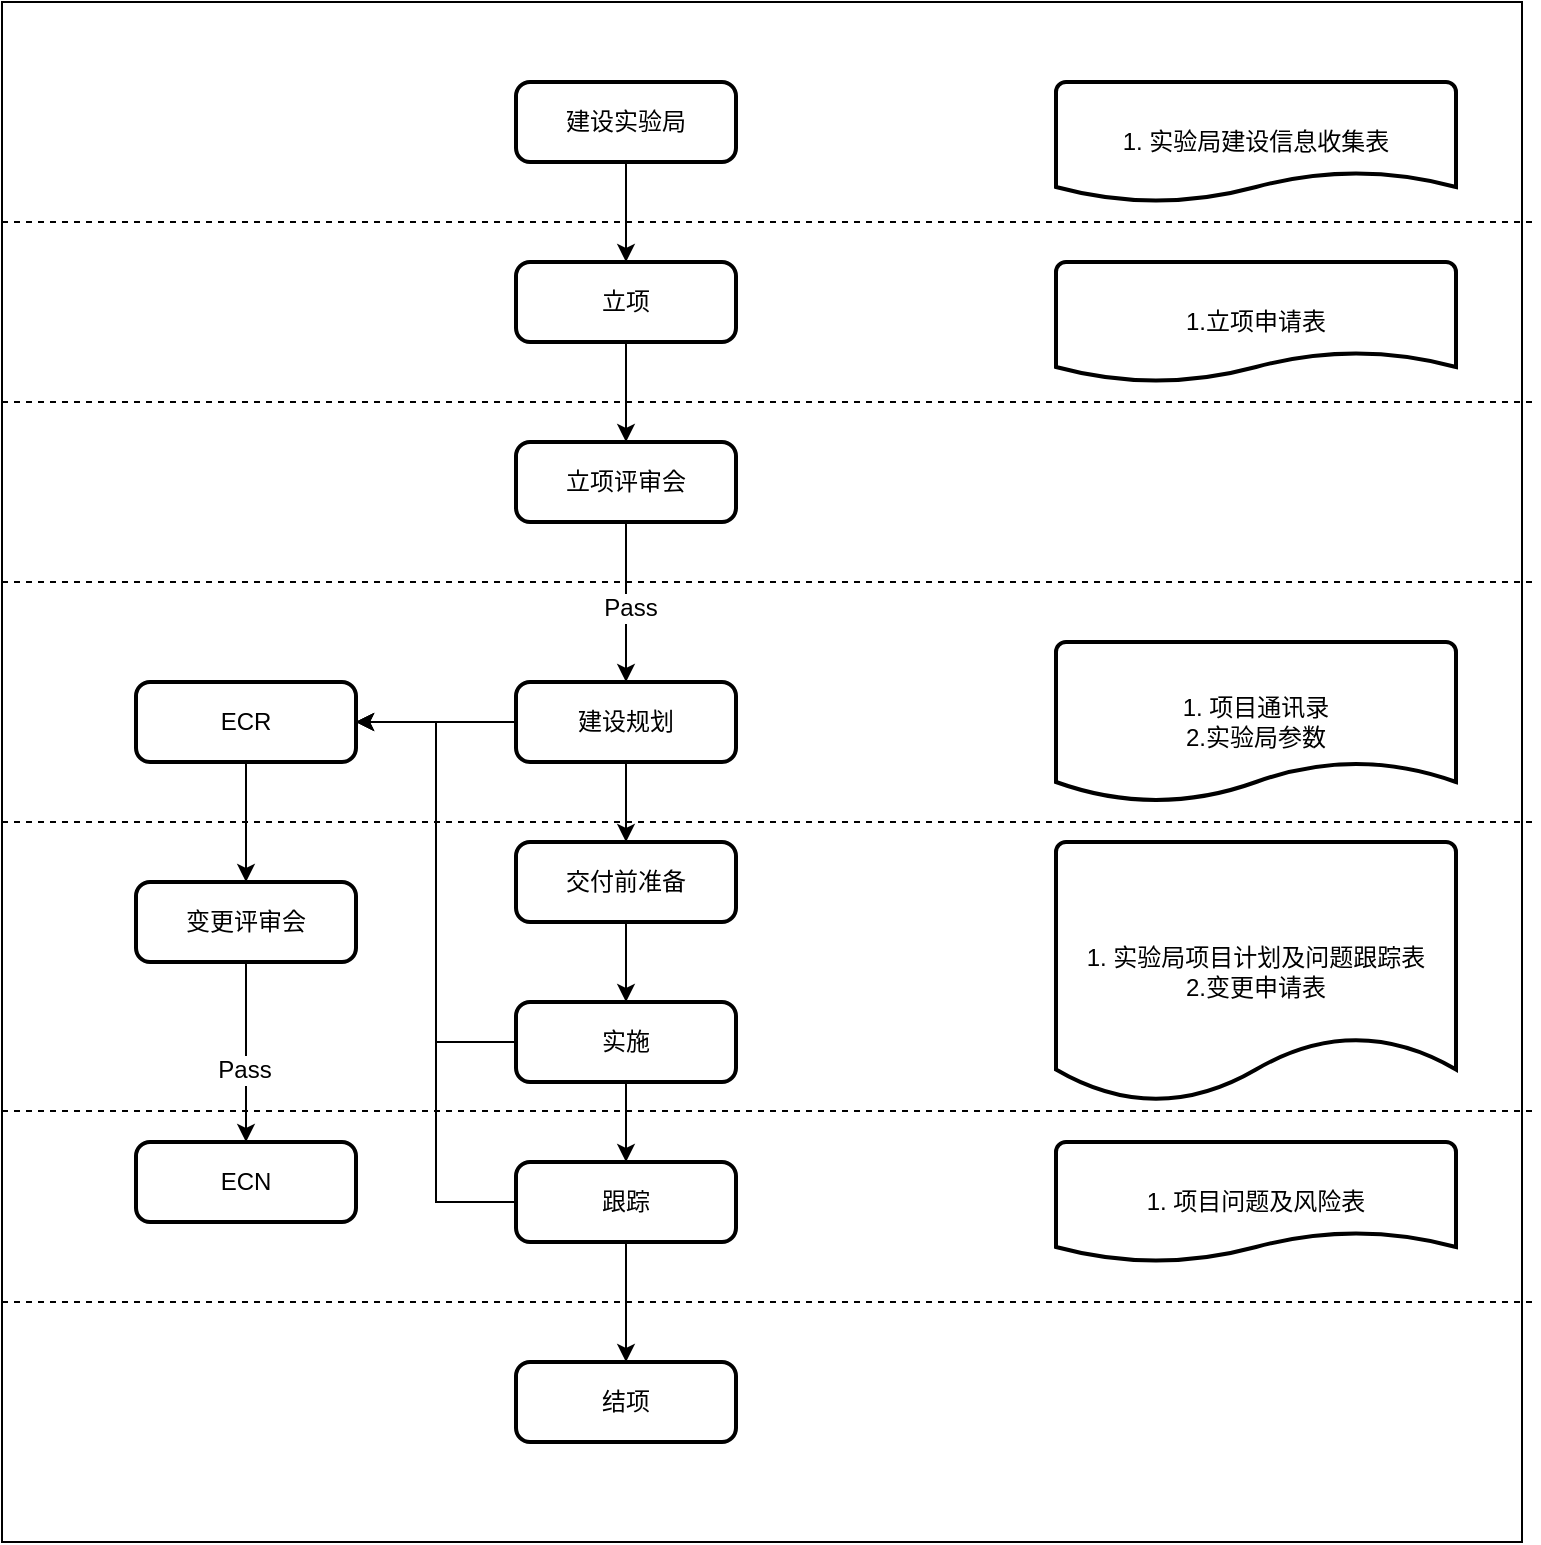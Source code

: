 <mxfile version="12.1.8" type="github" pages="1">
  <diagram id="G7ptrgysDkBFTlQIhu0v" name="Page-1">
    <mxGraphModel dx="1107" dy="477" grid="1" gridSize="10" guides="1" tooltips="1" connect="1" arrows="1" fold="1" page="1" pageScale="1" pageWidth="827" pageHeight="1169" math="0" shadow="0">
      <root>
        <mxCell id="0"/>
        <mxCell id="1" parent="0"/>
        <mxCell id="4_KpAReZ8NmwnhRcS0Nw-40" value="" style="rounded=0;whiteSpace=wrap;html=1;" vertex="1" parent="1">
          <mxGeometry x="33" y="50" width="760" height="770" as="geometry"/>
        </mxCell>
        <mxCell id="4_KpAReZ8NmwnhRcS0Nw-11" style="edgeStyle=orthogonalEdgeStyle;rounded=0;orthogonalLoop=1;jettySize=auto;html=1;exitX=0.5;exitY=1;exitDx=0;exitDy=0;entryX=0.5;entryY=0;entryDx=0;entryDy=0;" edge="1" parent="1" source="4_KpAReZ8NmwnhRcS0Nw-3" target="4_KpAReZ8NmwnhRcS0Nw-9">
          <mxGeometry relative="1" as="geometry"/>
        </mxCell>
        <mxCell id="4_KpAReZ8NmwnhRcS0Nw-3" value="建设实验局" style="rounded=1;whiteSpace=wrap;html=1;absoluteArcSize=1;arcSize=14;strokeWidth=2;" vertex="1" parent="1">
          <mxGeometry x="290" y="90" width="110" height="40" as="geometry"/>
        </mxCell>
        <mxCell id="4_KpAReZ8NmwnhRcS0Nw-16" style="edgeStyle=orthogonalEdgeStyle;rounded=0;orthogonalLoop=1;jettySize=auto;html=1;exitX=0.5;exitY=1;exitDx=0;exitDy=0;" edge="1" parent="1" source="4_KpAReZ8NmwnhRcS0Nw-4" target="4_KpAReZ8NmwnhRcS0Nw-8">
          <mxGeometry relative="1" as="geometry"/>
        </mxCell>
        <mxCell id="4_KpAReZ8NmwnhRcS0Nw-39" style="edgeStyle=orthogonalEdgeStyle;rounded=0;orthogonalLoop=1;jettySize=auto;html=1;exitX=0;exitY=0.5;exitDx=0;exitDy=0;entryX=1;entryY=0.5;entryDx=0;entryDy=0;" edge="1" parent="1" source="4_KpAReZ8NmwnhRcS0Nw-4" target="4_KpAReZ8NmwnhRcS0Nw-18">
          <mxGeometry relative="1" as="geometry"/>
        </mxCell>
        <mxCell id="4_KpAReZ8NmwnhRcS0Nw-4" value="实施" style="rounded=1;whiteSpace=wrap;html=1;absoluteArcSize=1;arcSize=14;strokeWidth=2;" vertex="1" parent="1">
          <mxGeometry x="290" y="550" width="110" height="40" as="geometry"/>
        </mxCell>
        <mxCell id="4_KpAReZ8NmwnhRcS0Nw-14" style="edgeStyle=orthogonalEdgeStyle;rounded=0;orthogonalLoop=1;jettySize=auto;html=1;exitX=0.5;exitY=1;exitDx=0;exitDy=0;" edge="1" parent="1" source="4_KpAReZ8NmwnhRcS0Nw-5" target="4_KpAReZ8NmwnhRcS0Nw-7">
          <mxGeometry relative="1" as="geometry"/>
        </mxCell>
        <mxCell id="4_KpAReZ8NmwnhRcS0Nw-35" style="edgeStyle=orthogonalEdgeStyle;rounded=0;orthogonalLoop=1;jettySize=auto;html=1;exitX=0;exitY=0.5;exitDx=0;exitDy=0;entryX=1;entryY=0.5;entryDx=0;entryDy=0;" edge="1" parent="1" source="4_KpAReZ8NmwnhRcS0Nw-5" target="4_KpAReZ8NmwnhRcS0Nw-18">
          <mxGeometry relative="1" as="geometry"/>
        </mxCell>
        <mxCell id="4_KpAReZ8NmwnhRcS0Nw-5" value="建设规划" style="rounded=1;whiteSpace=wrap;html=1;absoluteArcSize=1;arcSize=14;strokeWidth=2;" vertex="1" parent="1">
          <mxGeometry x="290" y="390" width="110" height="40" as="geometry"/>
        </mxCell>
        <mxCell id="4_KpAReZ8NmwnhRcS0Nw-13" style="edgeStyle=orthogonalEdgeStyle;rounded=0;orthogonalLoop=1;jettySize=auto;html=1;exitX=0.5;exitY=1;exitDx=0;exitDy=0;entryX=0.5;entryY=0;entryDx=0;entryDy=0;" edge="1" parent="1" source="4_KpAReZ8NmwnhRcS0Nw-6" target="4_KpAReZ8NmwnhRcS0Nw-5">
          <mxGeometry relative="1" as="geometry">
            <Array as="points">
              <mxPoint x="345" y="300"/>
              <mxPoint x="345" y="300"/>
            </Array>
          </mxGeometry>
        </mxCell>
        <mxCell id="4_KpAReZ8NmwnhRcS0Nw-21" value="Pass" style="text;html=1;resizable=0;points=[];align=center;verticalAlign=middle;labelBackgroundColor=#ffffff;" vertex="1" connectable="0" parent="4_KpAReZ8NmwnhRcS0Nw-13">
          <mxGeometry x="0.25" y="2" relative="1" as="geometry">
            <mxPoint as="offset"/>
          </mxGeometry>
        </mxCell>
        <mxCell id="4_KpAReZ8NmwnhRcS0Nw-6" value="立项评审会" style="rounded=1;whiteSpace=wrap;html=1;absoluteArcSize=1;arcSize=14;strokeWidth=2;" vertex="1" parent="1">
          <mxGeometry x="290" y="270" width="110" height="40" as="geometry"/>
        </mxCell>
        <mxCell id="4_KpAReZ8NmwnhRcS0Nw-15" style="edgeStyle=orthogonalEdgeStyle;rounded=0;orthogonalLoop=1;jettySize=auto;html=1;exitX=0.5;exitY=1;exitDx=0;exitDy=0;entryX=0.5;entryY=0;entryDx=0;entryDy=0;" edge="1" parent="1" source="4_KpAReZ8NmwnhRcS0Nw-7" target="4_KpAReZ8NmwnhRcS0Nw-4">
          <mxGeometry relative="1" as="geometry"/>
        </mxCell>
        <mxCell id="4_KpAReZ8NmwnhRcS0Nw-7" value="交付前准备" style="rounded=1;whiteSpace=wrap;html=1;absoluteArcSize=1;arcSize=14;strokeWidth=2;" vertex="1" parent="1">
          <mxGeometry x="290" y="470" width="110" height="40" as="geometry"/>
        </mxCell>
        <mxCell id="4_KpAReZ8NmwnhRcS0Nw-17" style="edgeStyle=orthogonalEdgeStyle;rounded=0;orthogonalLoop=1;jettySize=auto;html=1;exitX=0.5;exitY=1;exitDx=0;exitDy=0;entryX=0.5;entryY=0;entryDx=0;entryDy=0;" edge="1" parent="1" source="4_KpAReZ8NmwnhRcS0Nw-8" target="4_KpAReZ8NmwnhRcS0Nw-10">
          <mxGeometry relative="1" as="geometry"/>
        </mxCell>
        <mxCell id="4_KpAReZ8NmwnhRcS0Nw-38" style="edgeStyle=orthogonalEdgeStyle;rounded=0;orthogonalLoop=1;jettySize=auto;html=1;exitX=0;exitY=0.5;exitDx=0;exitDy=0;entryX=1;entryY=0.5;entryDx=0;entryDy=0;" edge="1" parent="1" source="4_KpAReZ8NmwnhRcS0Nw-8" target="4_KpAReZ8NmwnhRcS0Nw-18">
          <mxGeometry relative="1" as="geometry"/>
        </mxCell>
        <mxCell id="4_KpAReZ8NmwnhRcS0Nw-8" value="跟踪" style="rounded=1;whiteSpace=wrap;html=1;absoluteArcSize=1;arcSize=14;strokeWidth=2;" vertex="1" parent="1">
          <mxGeometry x="290" y="630" width="110" height="40" as="geometry"/>
        </mxCell>
        <mxCell id="4_KpAReZ8NmwnhRcS0Nw-12" style="edgeStyle=orthogonalEdgeStyle;rounded=0;orthogonalLoop=1;jettySize=auto;html=1;exitX=0.5;exitY=1;exitDx=0;exitDy=0;entryX=0.5;entryY=0;entryDx=0;entryDy=0;" edge="1" parent="1" source="4_KpAReZ8NmwnhRcS0Nw-9" target="4_KpAReZ8NmwnhRcS0Nw-6">
          <mxGeometry relative="1" as="geometry"/>
        </mxCell>
        <mxCell id="4_KpAReZ8NmwnhRcS0Nw-9" value="立项" style="rounded=1;whiteSpace=wrap;html=1;absoluteArcSize=1;arcSize=14;strokeWidth=2;" vertex="1" parent="1">
          <mxGeometry x="290" y="180" width="110" height="40" as="geometry"/>
        </mxCell>
        <mxCell id="4_KpAReZ8NmwnhRcS0Nw-10" value="结项" style="rounded=1;whiteSpace=wrap;html=1;absoluteArcSize=1;arcSize=14;strokeWidth=2;" vertex="1" parent="1">
          <mxGeometry x="290" y="730" width="110" height="40" as="geometry"/>
        </mxCell>
        <mxCell id="4_KpAReZ8NmwnhRcS0Nw-26" style="edgeStyle=orthogonalEdgeStyle;rounded=0;orthogonalLoop=1;jettySize=auto;html=1;exitX=0.5;exitY=1;exitDx=0;exitDy=0;entryX=0.5;entryY=0;entryDx=0;entryDy=0;" edge="1" parent="1" source="4_KpAReZ8NmwnhRcS0Nw-18" target="4_KpAReZ8NmwnhRcS0Nw-19">
          <mxGeometry relative="1" as="geometry"/>
        </mxCell>
        <mxCell id="4_KpAReZ8NmwnhRcS0Nw-18" value="ECR" style="rounded=1;whiteSpace=wrap;html=1;absoluteArcSize=1;arcSize=14;strokeWidth=2;" vertex="1" parent="1">
          <mxGeometry x="100" y="390" width="110" height="40" as="geometry"/>
        </mxCell>
        <mxCell id="4_KpAReZ8NmwnhRcS0Nw-27" style="edgeStyle=orthogonalEdgeStyle;rounded=0;orthogonalLoop=1;jettySize=auto;html=1;exitX=0.5;exitY=1;exitDx=0;exitDy=0;entryX=0.5;entryY=0;entryDx=0;entryDy=0;" edge="1" parent="1" source="4_KpAReZ8NmwnhRcS0Nw-19" target="4_KpAReZ8NmwnhRcS0Nw-20">
          <mxGeometry relative="1" as="geometry"/>
        </mxCell>
        <mxCell id="4_KpAReZ8NmwnhRcS0Nw-28" value="Pass" style="text;html=1;resizable=0;points=[];align=center;verticalAlign=middle;labelBackgroundColor=#ffffff;" vertex="1" connectable="0" parent="4_KpAReZ8NmwnhRcS0Nw-27">
          <mxGeometry x="0.2" y="-1" relative="1" as="geometry">
            <mxPoint as="offset"/>
          </mxGeometry>
        </mxCell>
        <mxCell id="4_KpAReZ8NmwnhRcS0Nw-19" value="变更评审会" style="rounded=1;whiteSpace=wrap;html=1;absoluteArcSize=1;arcSize=14;strokeWidth=2;" vertex="1" parent="1">
          <mxGeometry x="100" y="490" width="110" height="40" as="geometry"/>
        </mxCell>
        <mxCell id="4_KpAReZ8NmwnhRcS0Nw-20" value="ECN" style="rounded=1;whiteSpace=wrap;html=1;absoluteArcSize=1;arcSize=14;strokeWidth=2;" vertex="1" parent="1">
          <mxGeometry x="100" y="620" width="110" height="40" as="geometry"/>
        </mxCell>
        <mxCell id="4_KpAReZ8NmwnhRcS0Nw-30" value="1.立项申请表" style="strokeWidth=2;html=1;shape=mxgraph.flowchart.document2;whiteSpace=wrap;size=0.25;" vertex="1" parent="1">
          <mxGeometry x="560" y="180" width="200" height="60" as="geometry"/>
        </mxCell>
        <mxCell id="4_KpAReZ8NmwnhRcS0Nw-31" value="1. 项目通讯录&lt;br&gt;2.实验局参数" style="strokeWidth=2;html=1;shape=mxgraph.flowchart.document2;whiteSpace=wrap;size=0.25;" vertex="1" parent="1">
          <mxGeometry x="560" y="370" width="200" height="80" as="geometry"/>
        </mxCell>
        <mxCell id="4_KpAReZ8NmwnhRcS0Nw-33" value="1. 实验局项目计划及问题跟踪表&lt;br&gt;2.变更申请表" style="strokeWidth=2;html=1;shape=mxgraph.flowchart.document2;whiteSpace=wrap;size=0.25;" vertex="1" parent="1">
          <mxGeometry x="560" y="470" width="200" height="130" as="geometry"/>
        </mxCell>
        <mxCell id="4_KpAReZ8NmwnhRcS0Nw-34" value="1. 项目问题及风险表" style="strokeWidth=2;html=1;shape=mxgraph.flowchart.document2;whiteSpace=wrap;size=0.25;" vertex="1" parent="1">
          <mxGeometry x="560" y="620" width="200" height="60" as="geometry"/>
        </mxCell>
        <mxCell id="4_KpAReZ8NmwnhRcS0Nw-29" value="1. 实验局建设信息收集表" style="strokeWidth=2;html=1;shape=mxgraph.flowchart.document2;whiteSpace=wrap;size=0.25;" vertex="1" parent="1">
          <mxGeometry x="560" y="90" width="200" height="60" as="geometry"/>
        </mxCell>
        <mxCell id="4_KpAReZ8NmwnhRcS0Nw-44" value="" style="endArrow=none;dashed=1;html=1;" edge="1" parent="1">
          <mxGeometry width="50" height="50" relative="1" as="geometry">
            <mxPoint x="33" y="160" as="sourcePoint"/>
            <mxPoint x="800" y="160" as="targetPoint"/>
            <Array as="points"/>
          </mxGeometry>
        </mxCell>
        <mxCell id="4_KpAReZ8NmwnhRcS0Nw-45" value="" style="endArrow=none;dashed=1;html=1;" edge="1" parent="1">
          <mxGeometry width="50" height="50" relative="1" as="geometry">
            <mxPoint x="33" y="250" as="sourcePoint"/>
            <mxPoint x="800" y="250" as="targetPoint"/>
            <Array as="points"/>
          </mxGeometry>
        </mxCell>
        <mxCell id="4_KpAReZ8NmwnhRcS0Nw-46" value="" style="endArrow=none;dashed=1;html=1;" edge="1" parent="1">
          <mxGeometry width="50" height="50" relative="1" as="geometry">
            <mxPoint x="33" y="340" as="sourcePoint"/>
            <mxPoint x="800" y="340" as="targetPoint"/>
            <Array as="points"/>
          </mxGeometry>
        </mxCell>
        <mxCell id="4_KpAReZ8NmwnhRcS0Nw-47" value="" style="endArrow=none;dashed=1;html=1;" edge="1" parent="1">
          <mxGeometry width="50" height="50" relative="1" as="geometry">
            <mxPoint x="33" y="460" as="sourcePoint"/>
            <mxPoint x="800" y="460" as="targetPoint"/>
            <Array as="points"/>
          </mxGeometry>
        </mxCell>
        <mxCell id="4_KpAReZ8NmwnhRcS0Nw-48" value="" style="endArrow=none;dashed=1;html=1;" edge="1" parent="1">
          <mxGeometry width="50" height="50" relative="1" as="geometry">
            <mxPoint x="33" y="604.5" as="sourcePoint"/>
            <mxPoint x="800" y="604.5" as="targetPoint"/>
            <Array as="points"/>
          </mxGeometry>
        </mxCell>
        <mxCell id="4_KpAReZ8NmwnhRcS0Nw-49" value="" style="endArrow=none;dashed=1;html=1;" edge="1" parent="1">
          <mxGeometry width="50" height="50" relative="1" as="geometry">
            <mxPoint x="33" y="700" as="sourcePoint"/>
            <mxPoint x="800" y="700" as="targetPoint"/>
            <Array as="points"/>
          </mxGeometry>
        </mxCell>
      </root>
    </mxGraphModel>
  </diagram>
</mxfile>
